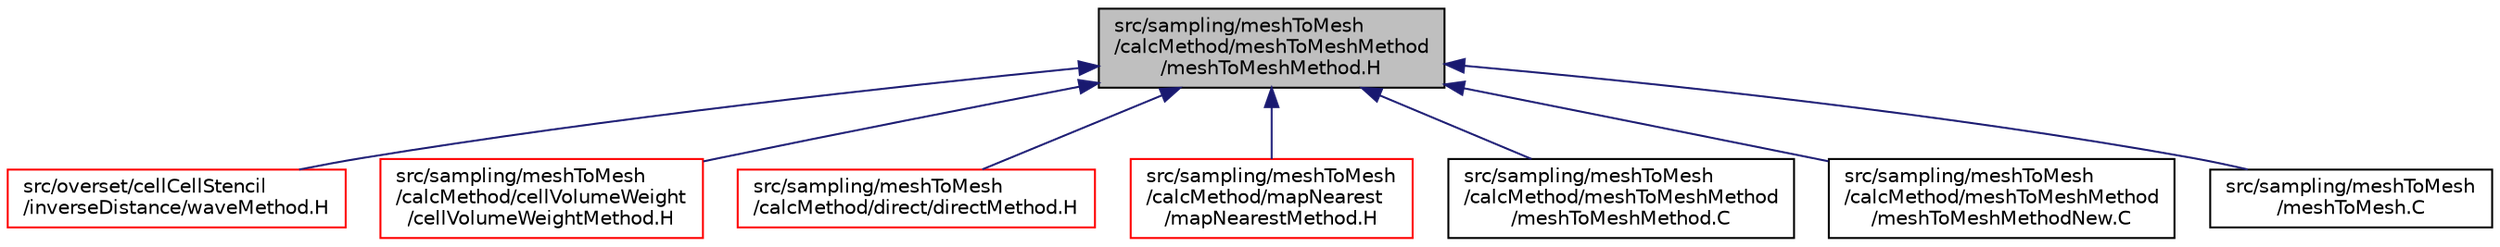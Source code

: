 digraph "src/sampling/meshToMesh/calcMethod/meshToMeshMethod/meshToMeshMethod.H"
{
  bgcolor="transparent";
  edge [fontname="Helvetica",fontsize="10",labelfontname="Helvetica",labelfontsize="10"];
  node [fontname="Helvetica",fontsize="10",shape=record];
  Node1 [label="src/sampling/meshToMesh\l/calcMethod/meshToMeshMethod\l/meshToMeshMethod.H",height=0.2,width=0.4,color="black", fillcolor="grey75", style="filled" fontcolor="black"];
  Node1 -> Node2 [dir="back",color="midnightblue",fontsize="10",style="solid",fontname="Helvetica"];
  Node2 [label="src/overset/cellCellStencil\l/inverseDistance/waveMethod.H",height=0.2,width=0.4,color="red",URL="$waveMethod_8H.html"];
  Node1 -> Node3 [dir="back",color="midnightblue",fontsize="10",style="solid",fontname="Helvetica"];
  Node3 [label="src/sampling/meshToMesh\l/calcMethod/cellVolumeWeight\l/cellVolumeWeightMethod.H",height=0.2,width=0.4,color="red",URL="$cellVolumeWeightMethod_8H.html"];
  Node1 -> Node4 [dir="back",color="midnightblue",fontsize="10",style="solid",fontname="Helvetica"];
  Node4 [label="src/sampling/meshToMesh\l/calcMethod/direct/directMethod.H",height=0.2,width=0.4,color="red",URL="$directMethod_8H.html"];
  Node1 -> Node5 [dir="back",color="midnightblue",fontsize="10",style="solid",fontname="Helvetica"];
  Node5 [label="src/sampling/meshToMesh\l/calcMethod/mapNearest\l/mapNearestMethod.H",height=0.2,width=0.4,color="red",URL="$mapNearestMethod_8H.html"];
  Node1 -> Node6 [dir="back",color="midnightblue",fontsize="10",style="solid",fontname="Helvetica"];
  Node6 [label="src/sampling/meshToMesh\l/calcMethod/meshToMeshMethod\l/meshToMeshMethod.C",height=0.2,width=0.4,color="black",URL="$meshToMeshMethod_8C.html"];
  Node1 -> Node7 [dir="back",color="midnightblue",fontsize="10",style="solid",fontname="Helvetica"];
  Node7 [label="src/sampling/meshToMesh\l/calcMethod/meshToMeshMethod\l/meshToMeshMethodNew.C",height=0.2,width=0.4,color="black",URL="$meshToMeshMethodNew_8C.html"];
  Node1 -> Node8 [dir="back",color="midnightblue",fontsize="10",style="solid",fontname="Helvetica"];
  Node8 [label="src/sampling/meshToMesh\l/meshToMesh.C",height=0.2,width=0.4,color="black",URL="$meshToMesh_8C.html"];
}
